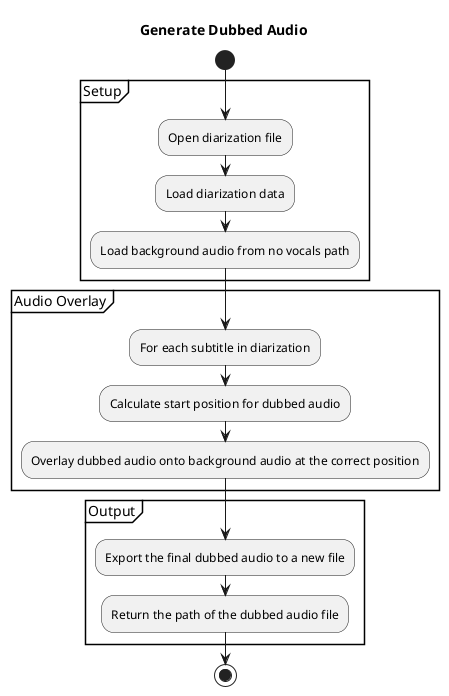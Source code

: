 @startuml
title: Generate Dubbed Audio

start

partition "Setup" {
  :Open diarization file;
  :Load diarization data;
  :Load background audio from no vocals path;
}

partition "Audio Overlay" {
  :For each subtitle in diarization;
  :Calculate start position for dubbed audio;
  :Overlay dubbed audio onto background audio at the correct position;
}

partition "Output" {
  :Export the final dubbed audio to a new file;
  :Return the path of the dubbed audio file;
}

stop

@enduml
